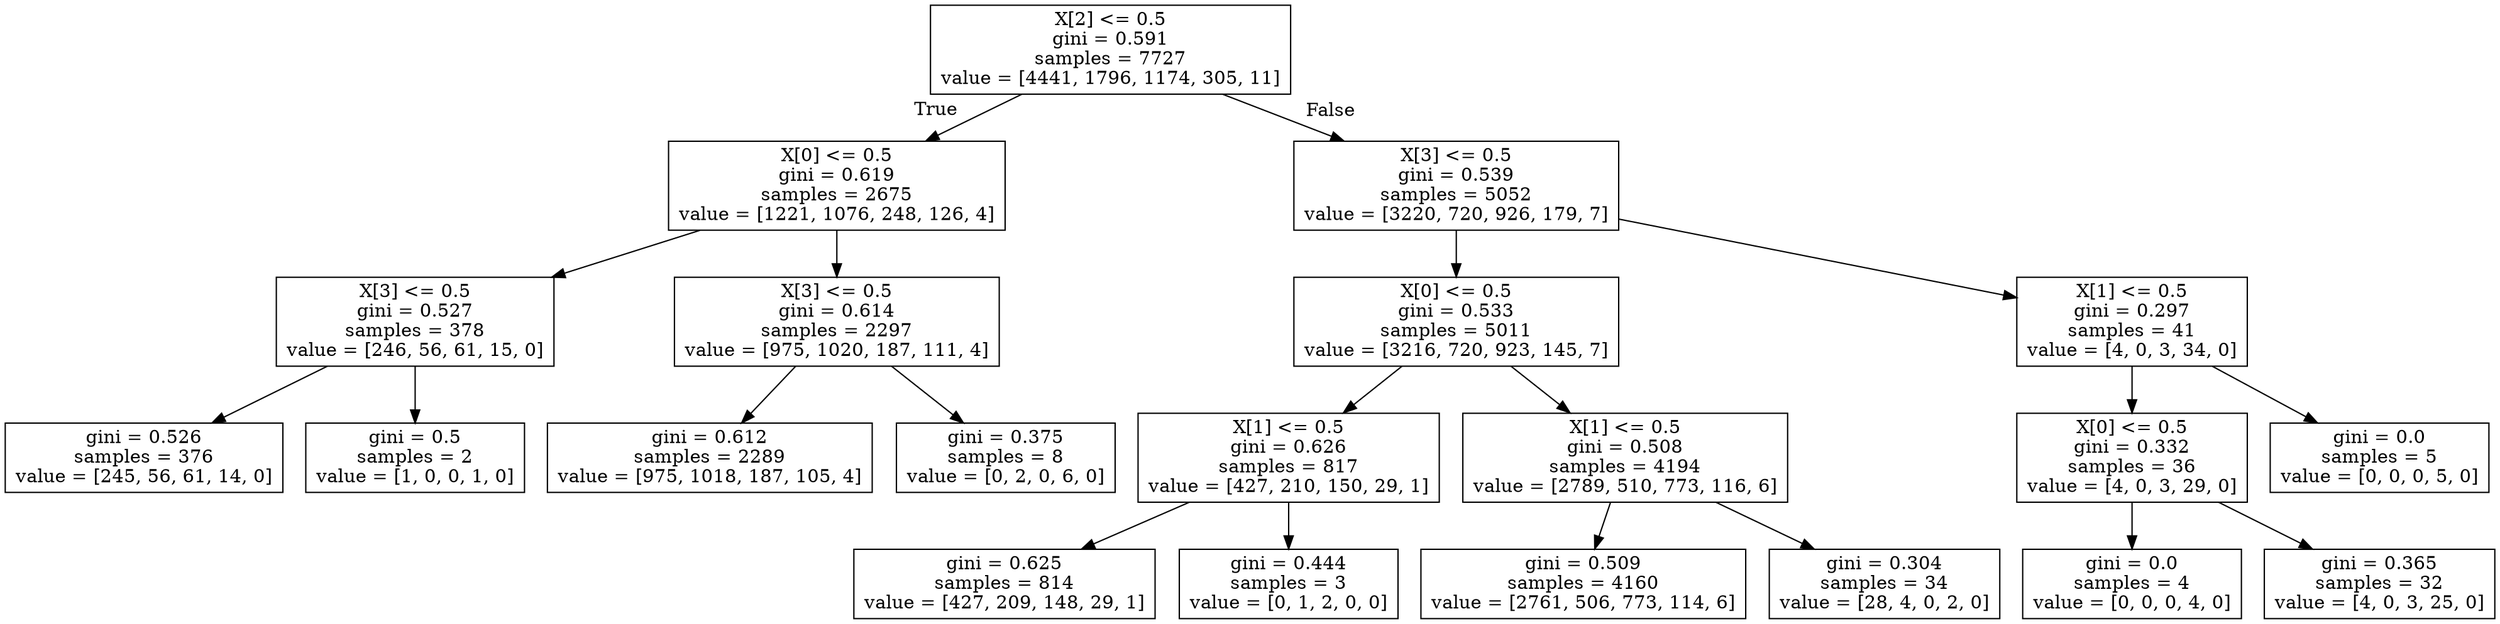 digraph Tree {
node [shape=box] ;
0 [label="X[2] <= 0.5\ngini = 0.591\nsamples = 7727\nvalue = [4441, 1796, 1174, 305, 11]"] ;
1 [label="X[0] <= 0.5\ngini = 0.619\nsamples = 2675\nvalue = [1221, 1076, 248, 126, 4]"] ;
0 -> 1 [labeldistance=2.5, labelangle=45, headlabel="True"] ;
2 [label="X[3] <= 0.5\ngini = 0.527\nsamples = 378\nvalue = [246, 56, 61, 15, 0]"] ;
1 -> 2 ;
3 [label="gini = 0.526\nsamples = 376\nvalue = [245, 56, 61, 14, 0]"] ;
2 -> 3 ;
4 [label="gini = 0.5\nsamples = 2\nvalue = [1, 0, 0, 1, 0]"] ;
2 -> 4 ;
5 [label="X[3] <= 0.5\ngini = 0.614\nsamples = 2297\nvalue = [975, 1020, 187, 111, 4]"] ;
1 -> 5 ;
6 [label="gini = 0.612\nsamples = 2289\nvalue = [975, 1018, 187, 105, 4]"] ;
5 -> 6 ;
7 [label="gini = 0.375\nsamples = 8\nvalue = [0, 2, 0, 6, 0]"] ;
5 -> 7 ;
8 [label="X[3] <= 0.5\ngini = 0.539\nsamples = 5052\nvalue = [3220, 720, 926, 179, 7]"] ;
0 -> 8 [labeldistance=2.5, labelangle=-45, headlabel="False"] ;
9 [label="X[0] <= 0.5\ngini = 0.533\nsamples = 5011\nvalue = [3216, 720, 923, 145, 7]"] ;
8 -> 9 ;
10 [label="X[1] <= 0.5\ngini = 0.626\nsamples = 817\nvalue = [427, 210, 150, 29, 1]"] ;
9 -> 10 ;
11 [label="gini = 0.625\nsamples = 814\nvalue = [427, 209, 148, 29, 1]"] ;
10 -> 11 ;
12 [label="gini = 0.444\nsamples = 3\nvalue = [0, 1, 2, 0, 0]"] ;
10 -> 12 ;
13 [label="X[1] <= 0.5\ngini = 0.508\nsamples = 4194\nvalue = [2789, 510, 773, 116, 6]"] ;
9 -> 13 ;
14 [label="gini = 0.509\nsamples = 4160\nvalue = [2761, 506, 773, 114, 6]"] ;
13 -> 14 ;
15 [label="gini = 0.304\nsamples = 34\nvalue = [28, 4, 0, 2, 0]"] ;
13 -> 15 ;
16 [label="X[1] <= 0.5\ngini = 0.297\nsamples = 41\nvalue = [4, 0, 3, 34, 0]"] ;
8 -> 16 ;
17 [label="X[0] <= 0.5\ngini = 0.332\nsamples = 36\nvalue = [4, 0, 3, 29, 0]"] ;
16 -> 17 ;
18 [label="gini = 0.0\nsamples = 4\nvalue = [0, 0, 0, 4, 0]"] ;
17 -> 18 ;
19 [label="gini = 0.365\nsamples = 32\nvalue = [4, 0, 3, 25, 0]"] ;
17 -> 19 ;
20 [label="gini = 0.0\nsamples = 5\nvalue = [0, 0, 0, 5, 0]"] ;
16 -> 20 ;
}